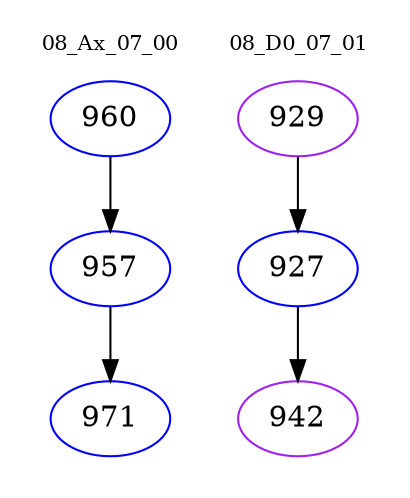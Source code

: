 digraph{
subgraph cluster_0 {
color = white
label = "08_Ax_07_00";
fontsize=10;
T0_960 [label="960", color="blue"]
T0_960 -> T0_957 [color="black"]
T0_957 [label="957", color="blue"]
T0_957 -> T0_971 [color="black"]
T0_971 [label="971", color="blue"]
}
subgraph cluster_1 {
color = white
label = "08_D0_07_01";
fontsize=10;
T1_929 [label="929", color="purple"]
T1_929 -> T1_927 [color="black"]
T1_927 [label="927", color="blue"]
T1_927 -> T1_942 [color="black"]
T1_942 [label="942", color="purple"]
}
}

